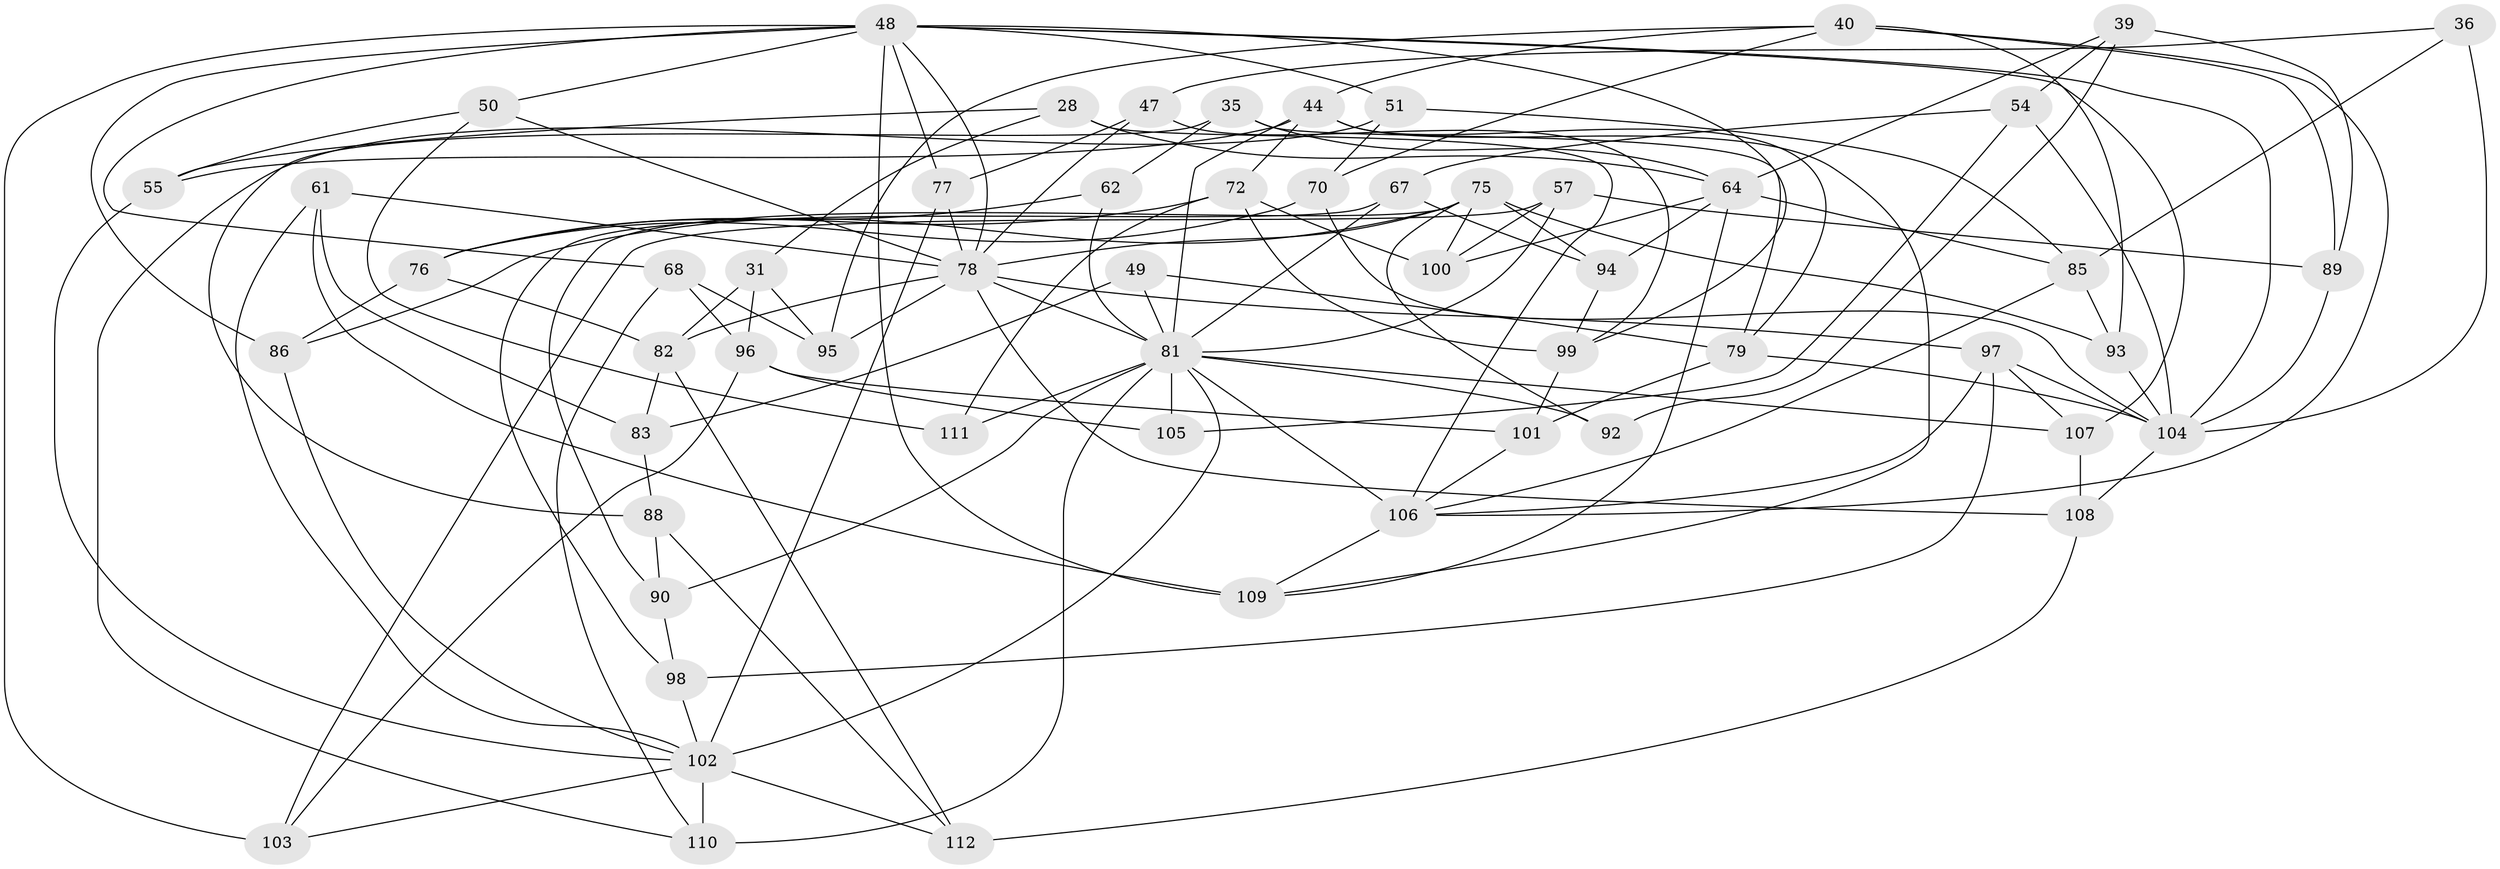 // original degree distribution, {4: 1.0}
// Generated by graph-tools (version 1.1) at 2025/56/03/09/25 04:56:18]
// undirected, 56 vertices, 137 edges
graph export_dot {
graph [start="1"]
  node [color=gray90,style=filled];
  28;
  31;
  35;
  36;
  39;
  40 [super="+12+34"];
  44 [super="+33"];
  47;
  48 [super="+1+37+27"];
  49;
  50;
  51;
  54;
  55;
  57;
  61;
  62;
  64 [super="+3+11"];
  67;
  68;
  70;
  72 [super="+7+46"];
  75 [super="+42"];
  76 [super="+60"];
  77;
  78 [super="+52+63"];
  79 [super="+66"];
  81 [super="+56+73+80"];
  82 [super="+5+26"];
  83;
  85 [super="+71"];
  86;
  88;
  89 [super="+87"];
  90;
  92;
  93;
  94;
  95;
  96 [super="+91"];
  97 [super="+17"];
  98;
  99 [super="+65"];
  100;
  101;
  102 [super="+18+41"];
  103;
  104 [super="+8+53+43"];
  105;
  106 [super="+59"];
  107;
  108;
  109 [super="+84"];
  110 [super="+74"];
  111;
  112;
  28 -- 31;
  28 -- 64;
  28 -- 55;
  28 -- 106;
  31 -- 82;
  31 -- 95;
  31 -- 96;
  35 -- 79;
  35 -- 62;
  35 -- 88;
  35 -- 64;
  36 -- 47;
  36 -- 85;
  36 -- 104 [weight=2];
  39 -- 54;
  39 -- 92;
  39 -- 64;
  39 -- 89;
  40 -- 95;
  40 -- 44 [weight=2];
  40 -- 93;
  40 -- 89 [weight=2];
  40 -- 70;
  40 -- 106;
  44 -- 72 [weight=2];
  44 -- 79;
  44 -- 55;
  44 -- 109;
  44 -- 81;
  47 -- 77;
  47 -- 99;
  47 -- 78;
  48 -- 50;
  48 -- 107;
  48 -- 68;
  48 -- 86;
  48 -- 103;
  48 -- 51;
  48 -- 109 [weight=2];
  48 -- 104;
  48 -- 77;
  48 -- 78;
  48 -- 99;
  49 -- 83;
  49 -- 79;
  49 -- 81 [weight=2];
  50 -- 55;
  50 -- 111;
  50 -- 78;
  51 -- 70;
  51 -- 110;
  51 -- 85;
  54 -- 67;
  54 -- 105;
  54 -- 104;
  55 -- 102;
  57 -- 100;
  57 -- 89;
  57 -- 103;
  57 -- 81;
  61 -- 109;
  61 -- 83;
  61 -- 78;
  61 -- 102;
  62 -- 76;
  62 -- 81 [weight=2];
  64 -- 100;
  64 -- 94;
  64 -- 109;
  64 -- 85 [weight=2];
  67 -- 81;
  67 -- 94;
  67 -- 98;
  68 -- 95;
  68 -- 96;
  68 -- 110;
  70 -- 76;
  70 -- 104;
  72 -- 111 [weight=2];
  72 -- 76;
  72 -- 100;
  72 -- 99 [weight=2];
  75 -- 86;
  75 -- 90;
  75 -- 78 [weight=2];
  75 -- 100;
  75 -- 94;
  75 -- 92;
  75 -- 93;
  76 -- 86;
  76 -- 82 [weight=2];
  77 -- 102;
  77 -- 78;
  78 -- 82 [weight=3];
  78 -- 108;
  78 -- 95;
  78 -- 81 [weight=6];
  78 -- 97 [weight=2];
  79 -- 101;
  79 -- 104 [weight=2];
  81 -- 102 [weight=3];
  81 -- 105;
  81 -- 107;
  81 -- 111;
  81 -- 90;
  81 -- 92 [weight=2];
  81 -- 106 [weight=4];
  81 -- 110 [weight=2];
  82 -- 112;
  82 -- 83;
  83 -- 88;
  85 -- 106;
  85 -- 93;
  86 -- 102;
  88 -- 90;
  88 -- 112;
  89 -- 104 [weight=2];
  90 -- 98;
  93 -- 104;
  94 -- 99;
  96 -- 105 [weight=2];
  96 -- 101;
  96 -- 103;
  97 -- 107;
  97 -- 104;
  97 -- 98;
  97 -- 106;
  98 -- 102;
  99 -- 101;
  101 -- 106;
  102 -- 110 [weight=2];
  102 -- 103;
  102 -- 112;
  104 -- 108;
  106 -- 109;
  107 -- 108;
  108 -- 112;
}
